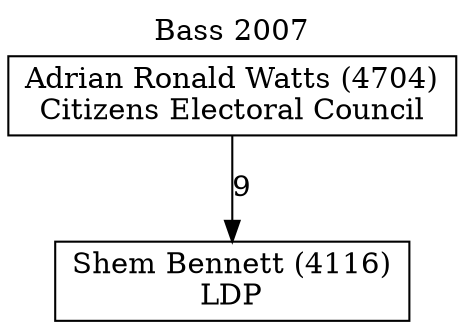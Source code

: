 // House preference flow
digraph "Shem Bennett (4116)_Bass_2007" {
	graph [label="Bass 2007" labelloc=t mclimit=10]
	node [shape=box]
	"Shem Bennett (4116)" [label="Shem Bennett (4116)
LDP"]
	"Adrian Ronald Watts (4704)" [label="Adrian Ronald Watts (4704)
Citizens Electoral Council"]
	"Adrian Ronald Watts (4704)" -> "Shem Bennett (4116)" [label=9]
}
